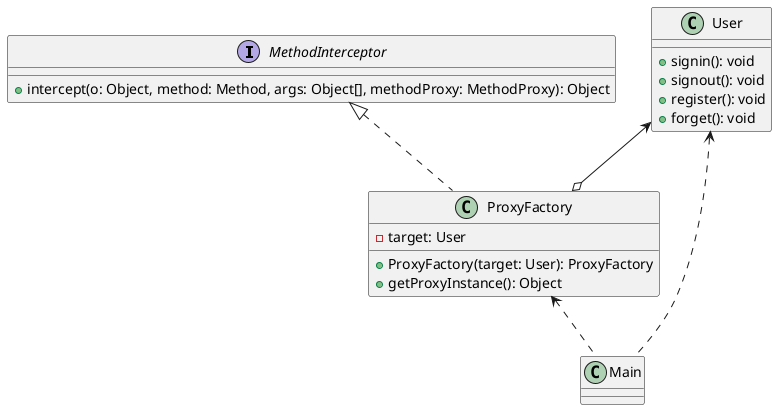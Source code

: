 @startuml

' 该接口来自 cglib.jar 包
interface MethodInterceptor {
    + intercept(o: Object, method: Method, args: Object[], methodProxy: MethodProxy): Object
}

class User {
    + signin(): void
    + signout(): void
    + register(): void
    + forget(): void
}

class ProxyFactory implements MethodInterceptor {
    - target: User
    + ProxyFactory(target: User): ProxyFactory
    + getProxyInstance(): Object
}

class Main

User <--o ProxyFactory

ProxyFactory <.. Main
User <.. Main

@enduml
